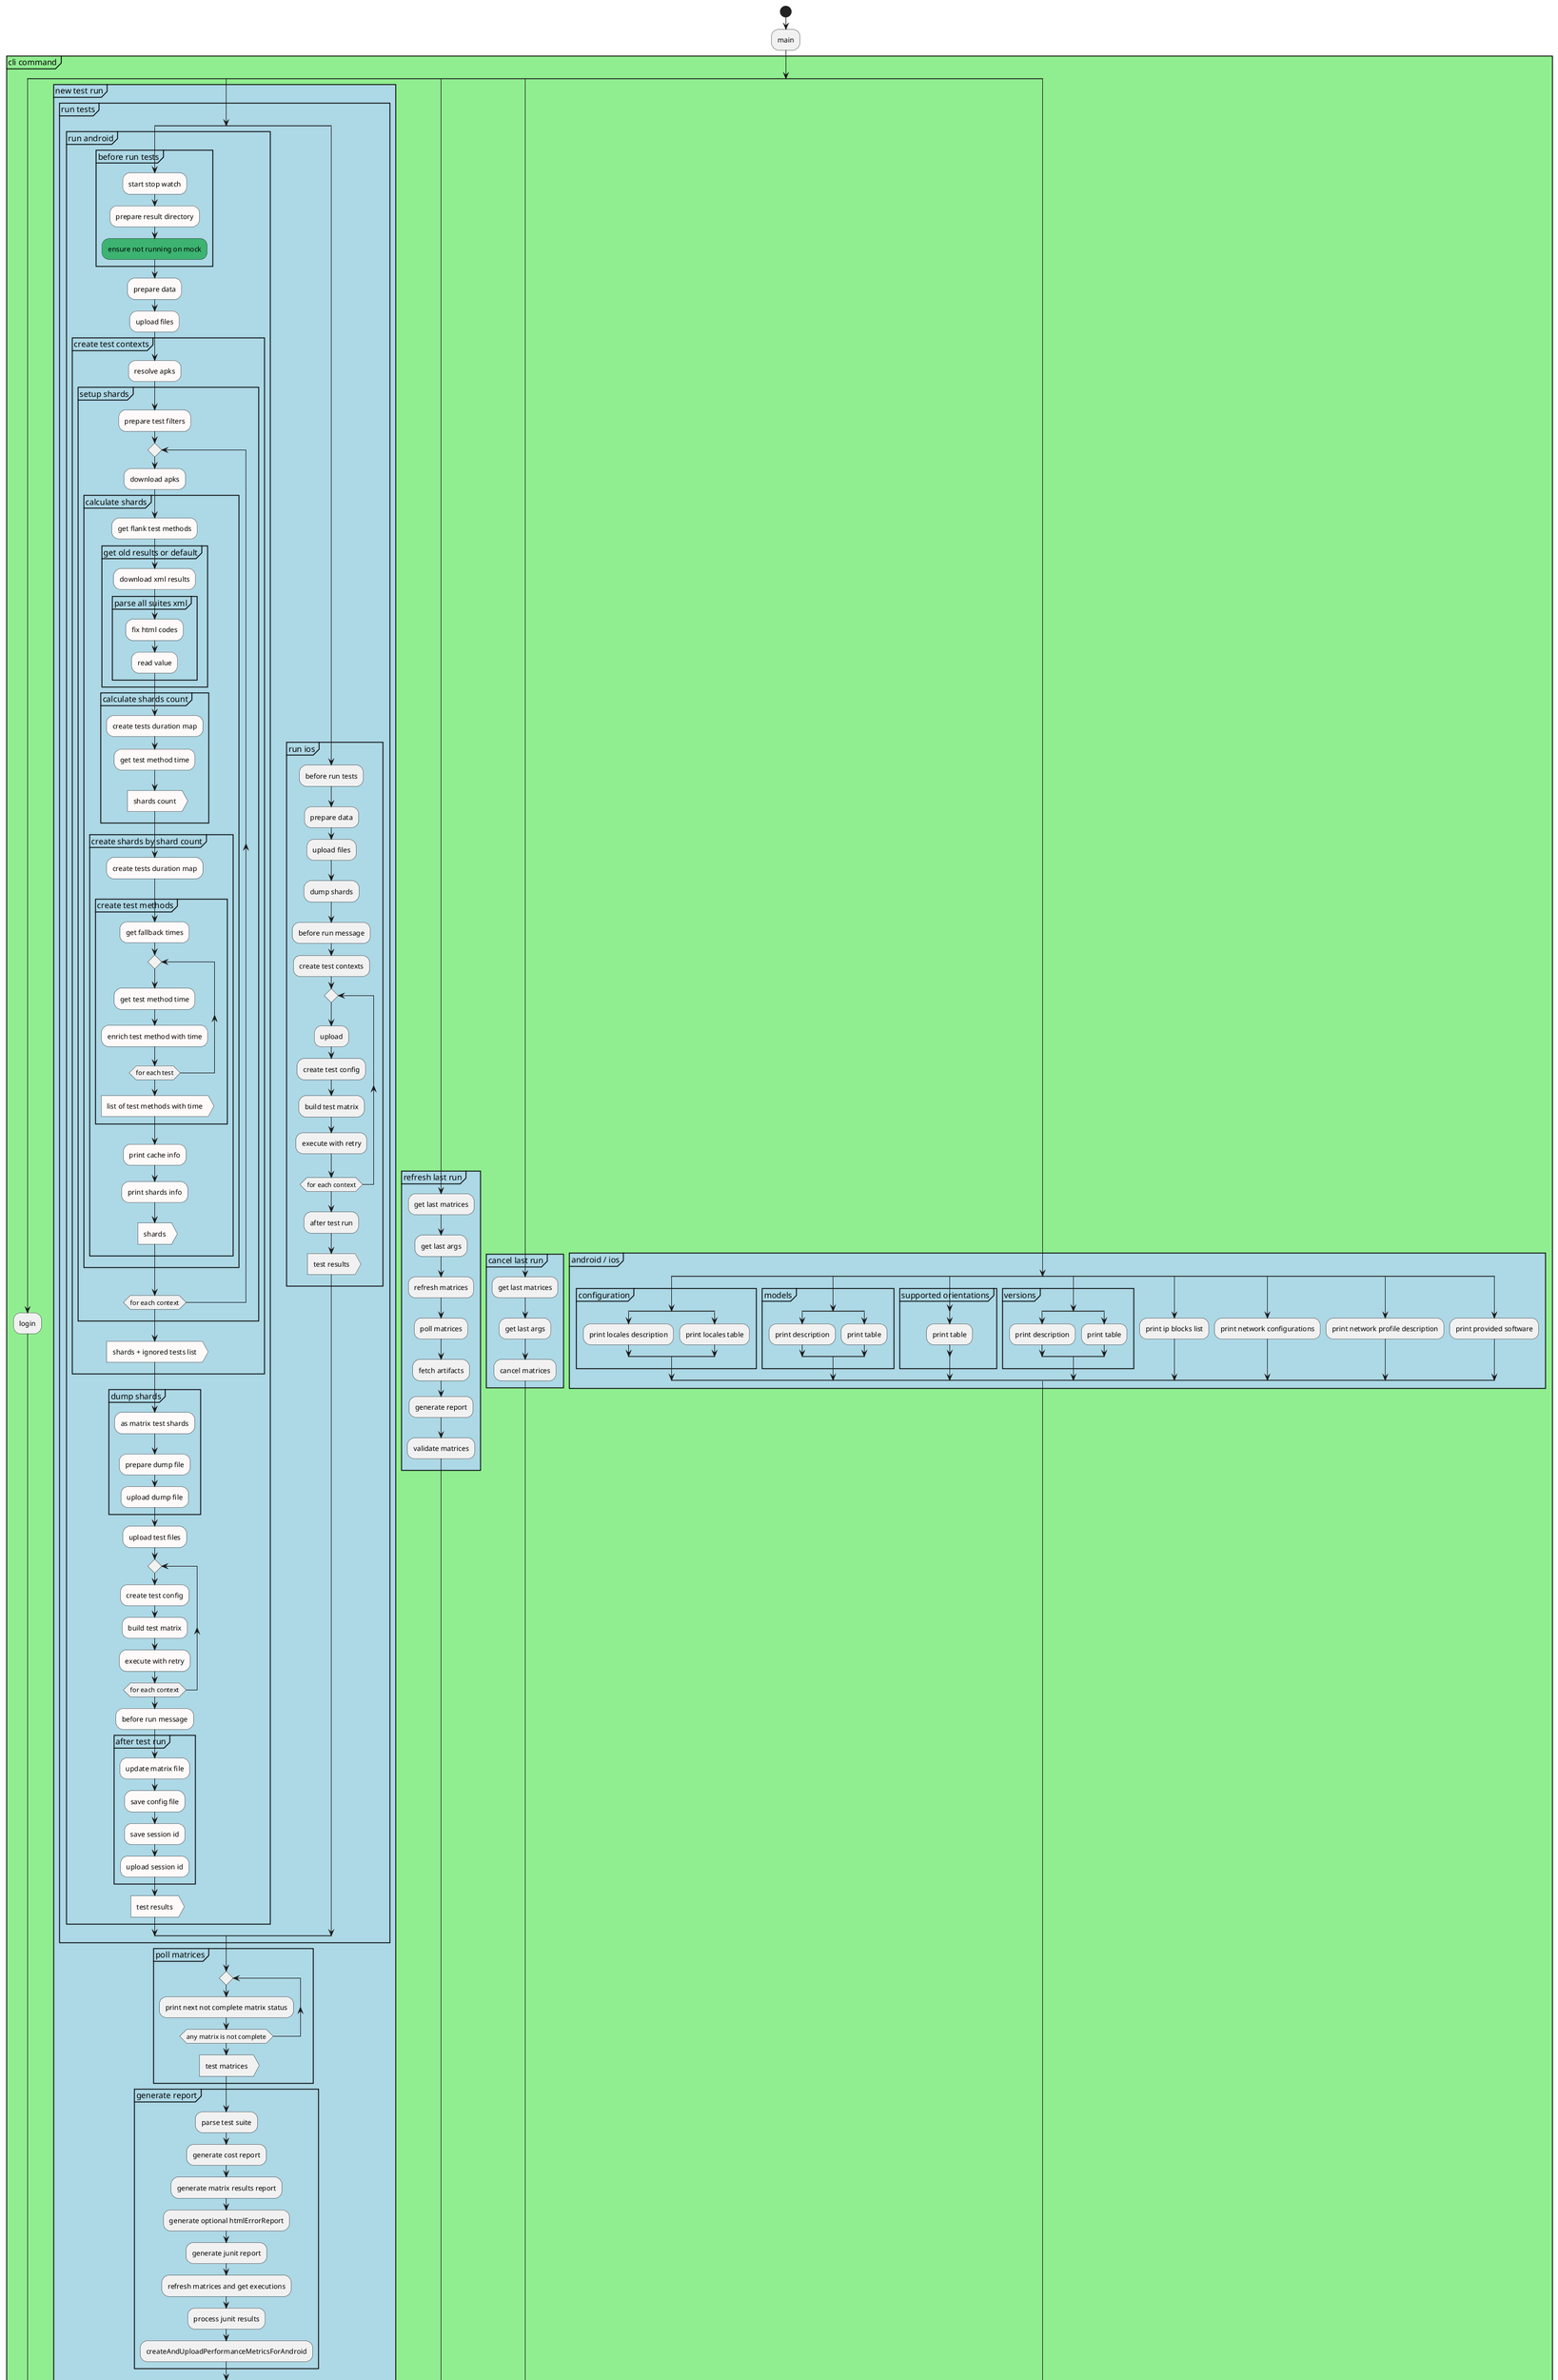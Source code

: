 @startuml
'https://plantuml.com/activity-diagram-beta

start
:main;
partition "cli command" #LightGreen {
split

:login;

split again
partition "new test run" #LightBlue  {
partition "run tests" #LightBlue {

split
partition "run android" #LightBlue {
  partition "before run tests" #LightBlue {
    #snow :start stop watch;
    #snow :prepare result directory;
    #MediumSeaGreen :ensure not running on mock;
  }
  'na pewno atomowe, sklada sie z kilku krokow w sumie ale to raczej nie problem
  'jesli przyjmujemy tez pokazywanie google api to w taki razie czy nie powinno byc na jakiś kolor?
  'mamy tak naprawde 3 obiekty stricte zwiazane z api ftl GcTesting, GcStorage, GcTOolResults
  'oznaczac je na jakis inny kolor?
  #snow :prepare data;
  #snow :upload files;
  partition "create test contexts" #LightBlue {
    #snow :resolve apks;
    partition "setup shards" #LightBlue {
      #snow :prepare test filters;
      repeat
        #snow :download apks;
        partition "calculate shards" #LightBlue {
          #snow :get flank test methods;
          partition "get old results or default" #LightBlue {
            #snow :download xml results;
            partition "parse all suites xml" #LightBlue {
              #snow :fix html codes;
              #snow :read value;
            }
          }
          partition "calculate shards count" #LightBlue {
            #snow :create tests duration map;
            #snow :get test method time;
            #snow :shards count>
          }
          partition "create shards by shard count" #LightBlue {
            #snow :create tests duration map;
            partition "create test methods" #LightBlue {
              #snow :get fallback times;
              repeat
                #snow :get test method time;
                #snow :enrich test method with time;
              repeat while (for each test)
              #snow :list of test methods with time>
            }
            #snow :print cache info;
            #snow :print shards info;
            #snow :shards>
          }
        }
      repeat while (for each context)
    }
    #snow :shards + ignored tests list>
  }
  partition "dump shards" #LightBlue {
    #snow :as matrix test shards;
    'rozbic na ify? (brzydki json)
    #snow :prepare dump file;
    #snow :upload dump file;
  }
  #snow :upload test files;
  repeat
    #snow :create test config;
    #snow :build test matrix;
    #snow :execute with retry;
  repeat while (for each context)
  #snow :before run message;
  partition "after test run" #LightBlue {
    #snow :update matrix file;
    #snow :save config file;
    #snow :save session id;
    #snow :upload session id;
  }
  #snow :test results>
}

split again
partition "run ios" #LightBlue {
:before run tests;
:prepare data;
:upload files;
:dump shards;
:before run message;
:create test contexts;
repeat
:upload;
:create test config;
:build test matrix;
:execute with retry;
repeat while (for each context)
:after test run;
:test results>
}

end split
}

partition "poll matrices" #LightBlue {
repeat
:print next not complete matrix status;
repeat while (any matrix is not complete)
:test matrices>
}
partition "generate report" #LightBlue {
:parse test suite;
:generate cost report;
:generate matrix results report;
:generate optional htmlErrorReport;
:generate junit report;
:refresh matrices and get executions;
:process junit results;
:createAndUploadPerformanceMetricsForAndroid;

}
:fetch artifacts;
:print matrices web links;
:validate matrices;
}



split again
partition "refresh last run" #LightBlue {
:get last matrices;
:get last args;
:refresh matrices;
:poll matrices;
:fetch artifacts;
:generate report;
:validate matrices;
}



split again
partition "cancel last run" #LightBlue {
:get last matrices;
:get last args;
:cancel matrices;
}



split again
partition "android / ios" #LightBlue {
split


partition "configuration" #LightBlue {
split
:print locales description;
split again
:print locales table;
split end
}

split again
partition "models" #LightBlue {
split
:print description;
split again
:print table;
split end
}

split again
partition "supported orientations" #LightBlue {
split
:print table;
split end
}

split again
partition "versions" #LightBlue {
split
:print description;
split again
:print table;
split end
}


split again
:print ip blocks list;

split again
:print network configurations;

split again
:print network profile description;

split again
:print provided software;

end split
}
end split
stop

@enduml
